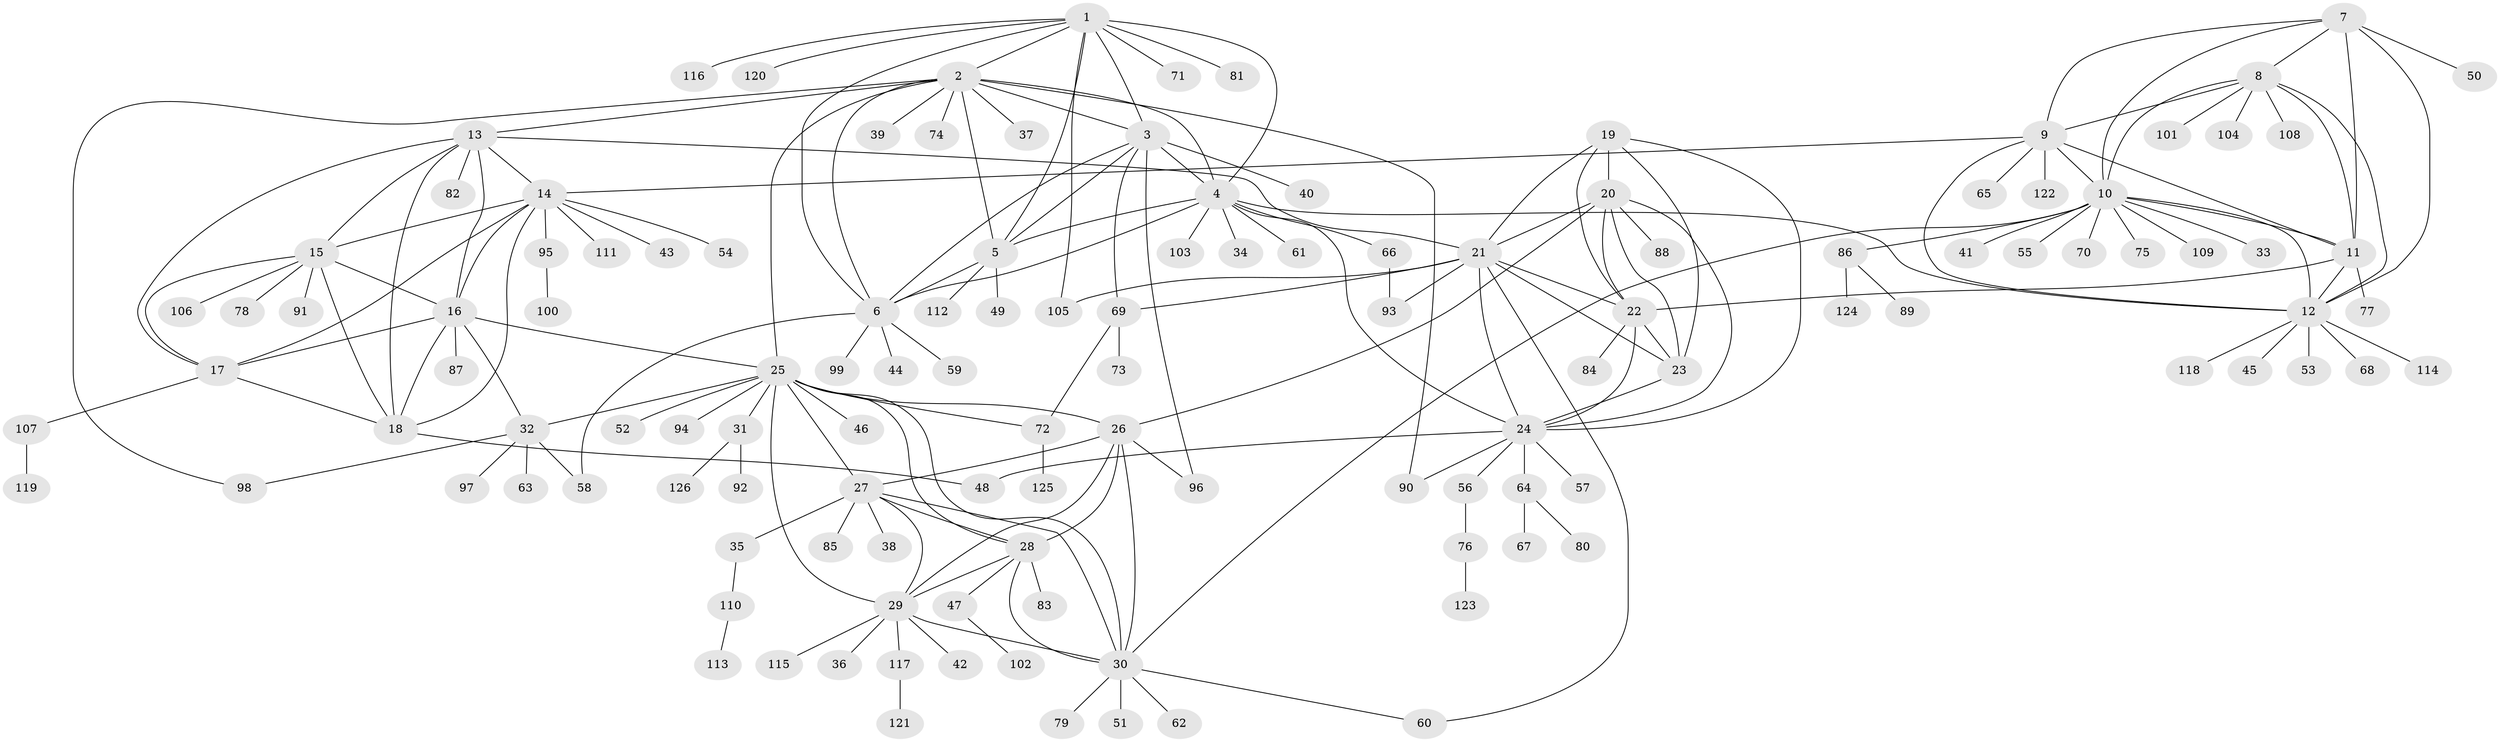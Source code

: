 // Generated by graph-tools (version 1.1) at 2025/50/03/09/25 03:50:31]
// undirected, 126 vertices, 192 edges
graph export_dot {
graph [start="1"]
  node [color=gray90,style=filled];
  1;
  2;
  3;
  4;
  5;
  6;
  7;
  8;
  9;
  10;
  11;
  12;
  13;
  14;
  15;
  16;
  17;
  18;
  19;
  20;
  21;
  22;
  23;
  24;
  25;
  26;
  27;
  28;
  29;
  30;
  31;
  32;
  33;
  34;
  35;
  36;
  37;
  38;
  39;
  40;
  41;
  42;
  43;
  44;
  45;
  46;
  47;
  48;
  49;
  50;
  51;
  52;
  53;
  54;
  55;
  56;
  57;
  58;
  59;
  60;
  61;
  62;
  63;
  64;
  65;
  66;
  67;
  68;
  69;
  70;
  71;
  72;
  73;
  74;
  75;
  76;
  77;
  78;
  79;
  80;
  81;
  82;
  83;
  84;
  85;
  86;
  87;
  88;
  89;
  90;
  91;
  92;
  93;
  94;
  95;
  96;
  97;
  98;
  99;
  100;
  101;
  102;
  103;
  104;
  105;
  106;
  107;
  108;
  109;
  110;
  111;
  112;
  113;
  114;
  115;
  116;
  117;
  118;
  119;
  120;
  121;
  122;
  123;
  124;
  125;
  126;
  1 -- 2;
  1 -- 3;
  1 -- 4;
  1 -- 5;
  1 -- 6;
  1 -- 71;
  1 -- 81;
  1 -- 105;
  1 -- 116;
  1 -- 120;
  2 -- 3;
  2 -- 4;
  2 -- 5;
  2 -- 6;
  2 -- 13;
  2 -- 25;
  2 -- 37;
  2 -- 39;
  2 -- 74;
  2 -- 90;
  2 -- 98;
  3 -- 4;
  3 -- 5;
  3 -- 6;
  3 -- 40;
  3 -- 69;
  3 -- 96;
  4 -- 5;
  4 -- 6;
  4 -- 12;
  4 -- 24;
  4 -- 34;
  4 -- 61;
  4 -- 66;
  4 -- 103;
  5 -- 6;
  5 -- 49;
  5 -- 112;
  6 -- 44;
  6 -- 58;
  6 -- 59;
  6 -- 99;
  7 -- 8;
  7 -- 9;
  7 -- 10;
  7 -- 11;
  7 -- 12;
  7 -- 50;
  8 -- 9;
  8 -- 10;
  8 -- 11;
  8 -- 12;
  8 -- 101;
  8 -- 104;
  8 -- 108;
  9 -- 10;
  9 -- 11;
  9 -- 12;
  9 -- 14;
  9 -- 65;
  9 -- 122;
  10 -- 11;
  10 -- 12;
  10 -- 30;
  10 -- 33;
  10 -- 41;
  10 -- 55;
  10 -- 70;
  10 -- 75;
  10 -- 86;
  10 -- 109;
  11 -- 12;
  11 -- 22;
  11 -- 77;
  12 -- 45;
  12 -- 53;
  12 -- 68;
  12 -- 114;
  12 -- 118;
  13 -- 14;
  13 -- 15;
  13 -- 16;
  13 -- 17;
  13 -- 18;
  13 -- 21;
  13 -- 82;
  14 -- 15;
  14 -- 16;
  14 -- 17;
  14 -- 18;
  14 -- 43;
  14 -- 54;
  14 -- 95;
  14 -- 111;
  15 -- 16;
  15 -- 17;
  15 -- 18;
  15 -- 78;
  15 -- 91;
  15 -- 106;
  16 -- 17;
  16 -- 18;
  16 -- 25;
  16 -- 32;
  16 -- 87;
  17 -- 18;
  17 -- 107;
  18 -- 48;
  19 -- 20;
  19 -- 21;
  19 -- 22;
  19 -- 23;
  19 -- 24;
  20 -- 21;
  20 -- 22;
  20 -- 23;
  20 -- 24;
  20 -- 26;
  20 -- 88;
  21 -- 22;
  21 -- 23;
  21 -- 24;
  21 -- 60;
  21 -- 69;
  21 -- 93;
  21 -- 105;
  22 -- 23;
  22 -- 24;
  22 -- 84;
  23 -- 24;
  24 -- 48;
  24 -- 56;
  24 -- 57;
  24 -- 64;
  24 -- 90;
  25 -- 26;
  25 -- 27;
  25 -- 28;
  25 -- 29;
  25 -- 30;
  25 -- 31;
  25 -- 32;
  25 -- 46;
  25 -- 52;
  25 -- 72;
  25 -- 94;
  26 -- 27;
  26 -- 28;
  26 -- 29;
  26 -- 30;
  26 -- 96;
  27 -- 28;
  27 -- 29;
  27 -- 30;
  27 -- 35;
  27 -- 38;
  27 -- 85;
  28 -- 29;
  28 -- 30;
  28 -- 47;
  28 -- 83;
  29 -- 30;
  29 -- 36;
  29 -- 42;
  29 -- 115;
  29 -- 117;
  30 -- 51;
  30 -- 60;
  30 -- 62;
  30 -- 79;
  31 -- 92;
  31 -- 126;
  32 -- 58;
  32 -- 63;
  32 -- 97;
  32 -- 98;
  35 -- 110;
  47 -- 102;
  56 -- 76;
  64 -- 67;
  64 -- 80;
  66 -- 93;
  69 -- 72;
  69 -- 73;
  72 -- 125;
  76 -- 123;
  86 -- 89;
  86 -- 124;
  95 -- 100;
  107 -- 119;
  110 -- 113;
  117 -- 121;
}
